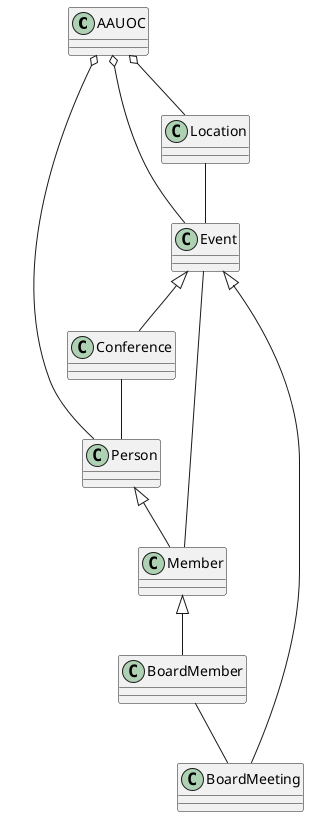 @startuml
class AAUOC {}
class Person{}
class Member{}
class BoardMember{}
class Event{}
class Conference{}
class BoardMeeting{}
class Location{}

AAUOC o-- Person
AAUOC o-- Event
AAUOC o-- Location
Event <|-- BoardMeeting
Event <|-- Conference
Member <|-- BoardMember
Person <|-- Member

Location --Event
Event -- Member
Conference -- Person
BoardMember -- BoardMeeting


@enduml